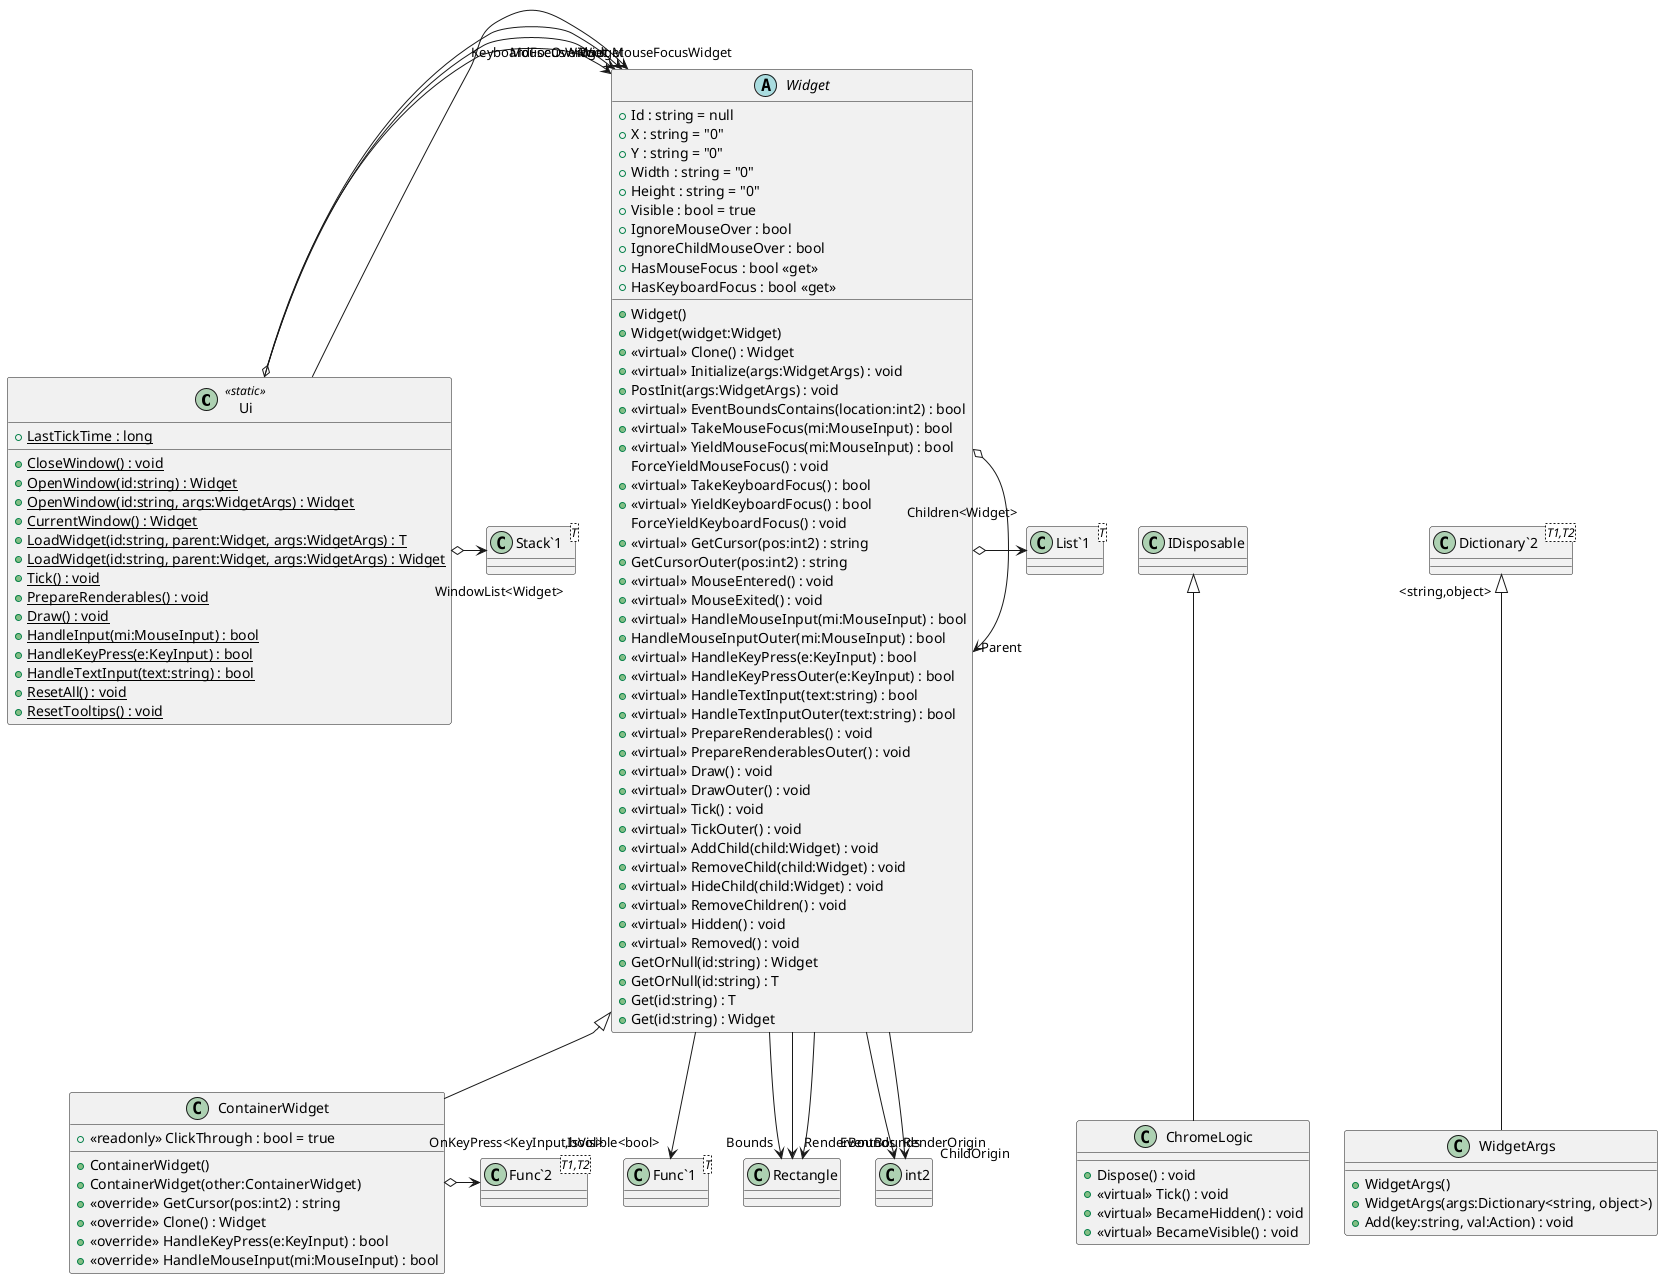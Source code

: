 @startuml
class Ui <<static>> {
    + {static} LastTickTime : long
    + {static} CloseWindow() : void
    + {static} OpenWindow(id:string) : Widget
    + {static} OpenWindow(id:string, args:WidgetArgs) : Widget
    + {static} CurrentWindow() : Widget
    + {static} LoadWidget(id:string, parent:Widget, args:WidgetArgs) : T
    + {static} LoadWidget(id:string, parent:Widget, args:WidgetArgs) : Widget
    + {static} Tick() : void
    + {static} PrepareRenderables() : void
    + {static} Draw() : void
    + {static} HandleInput(mi:MouseInput) : bool
    + {static} HandleKeyPress(e:KeyInput) : bool
    + {static} HandleTextInput(text:string) : bool
    + {static} ResetAll() : void
    + {static} ResetTooltips() : void
}
class ChromeLogic {
    + Dispose() : void
    + <<virtual>> Tick() : void
    + <<virtual>> BecameHidden() : void
    + <<virtual>> BecameVisible() : void
}
abstract class Widget {
    + Id : string = null
    + X : string = "0"
    + Y : string = "0"
    + Width : string = "0"
    + Height : string = "0"
    + Visible : bool = true
    + IgnoreMouseOver : bool
    + IgnoreChildMouseOver : bool
    + Widget()
    + Widget(widget:Widget)
    + <<virtual>> Clone() : Widget
    + <<virtual>> Initialize(args:WidgetArgs) : void
    + PostInit(args:WidgetArgs) : void
    + <<virtual>> EventBoundsContains(location:int2) : bool
    + HasMouseFocus : bool <<get>>
    + HasKeyboardFocus : bool <<get>>
    + <<virtual>> TakeMouseFocus(mi:MouseInput) : bool
    + <<virtual>> YieldMouseFocus(mi:MouseInput) : bool
    ForceYieldMouseFocus() : void
    + <<virtual>> TakeKeyboardFocus() : bool
    + <<virtual>> YieldKeyboardFocus() : bool
    ForceYieldKeyboardFocus() : void
    + <<virtual>> GetCursor(pos:int2) : string
    + GetCursorOuter(pos:int2) : string
    + <<virtual>> MouseEntered() : void
    + <<virtual>> MouseExited() : void
    + <<virtual>> HandleMouseInput(mi:MouseInput) : bool
    + HandleMouseInputOuter(mi:MouseInput) : bool
    + <<virtual>> HandleKeyPress(e:KeyInput) : bool
    + <<virtual>> HandleKeyPressOuter(e:KeyInput) : bool
    + <<virtual>> HandleTextInput(text:string) : bool
    + <<virtual>> HandleTextInputOuter(text:string) : bool
    + <<virtual>> PrepareRenderables() : void
    + <<virtual>> PrepareRenderablesOuter() : void
    + <<virtual>> Draw() : void
    + <<virtual>> DrawOuter() : void
    + <<virtual>> Tick() : void
    + <<virtual>> TickOuter() : void
    + <<virtual>> AddChild(child:Widget) : void
    + <<virtual>> RemoveChild(child:Widget) : void
    + <<virtual>> HideChild(child:Widget) : void
    + <<virtual>> RemoveChildren() : void
    + <<virtual>> Hidden() : void
    + <<virtual>> Removed() : void
    + GetOrNull(id:string) : Widget
    + GetOrNull(id:string) : T
    + Get(id:string) : T
    + Get(id:string) : Widget
}
class ContainerWidget {
    + <<readonly>> ClickThrough : bool = true
    + ContainerWidget()
    + ContainerWidget(other:ContainerWidget)
    + <<override>> GetCursor(pos:int2) : string
    + <<override>> Clone() : Widget
    + <<override>> HandleKeyPress(e:KeyInput) : bool
    + <<override>> HandleMouseInput(mi:MouseInput) : bool
}
class WidgetArgs {
    + WidgetArgs()
    + WidgetArgs(args:Dictionary<string, object>)
    + Add(key:string, val:Action) : void
}
class "Stack`1"<T> {
}
class "List`1"<T> {
}
class "Func`1"<T> {
}
class "Func`2"<T1,T2> {
}
class "Dictionary`2"<T1,T2> {
}
Ui o-> "Root" Widget
Ui o-> "WindowList<Widget>" "Stack`1"
Ui --> "MouseFocusWidget" Widget
Ui --> "KeyboardFocusWidget" Widget
Ui --> "MouseOverWidget" Widget
IDisposable <|-- ChromeLogic
Widget o-> "Children<Widget>" "List`1"
Widget --> "Bounds" Rectangle
Widget o-> "Parent" Widget
Widget --> "IsVisible<bool>" "Func`1"
Widget --> "RenderOrigin" int2
Widget --> "ChildOrigin" int2
Widget --> "RenderBounds" Rectangle
Widget --> "EventBounds" Rectangle
Widget <|-- ContainerWidget
ContainerWidget o-> "OnKeyPress<KeyInput,bool>" "Func`2"
"Dictionary`2" "<string,object>" <|-- WidgetArgs
@enduml
